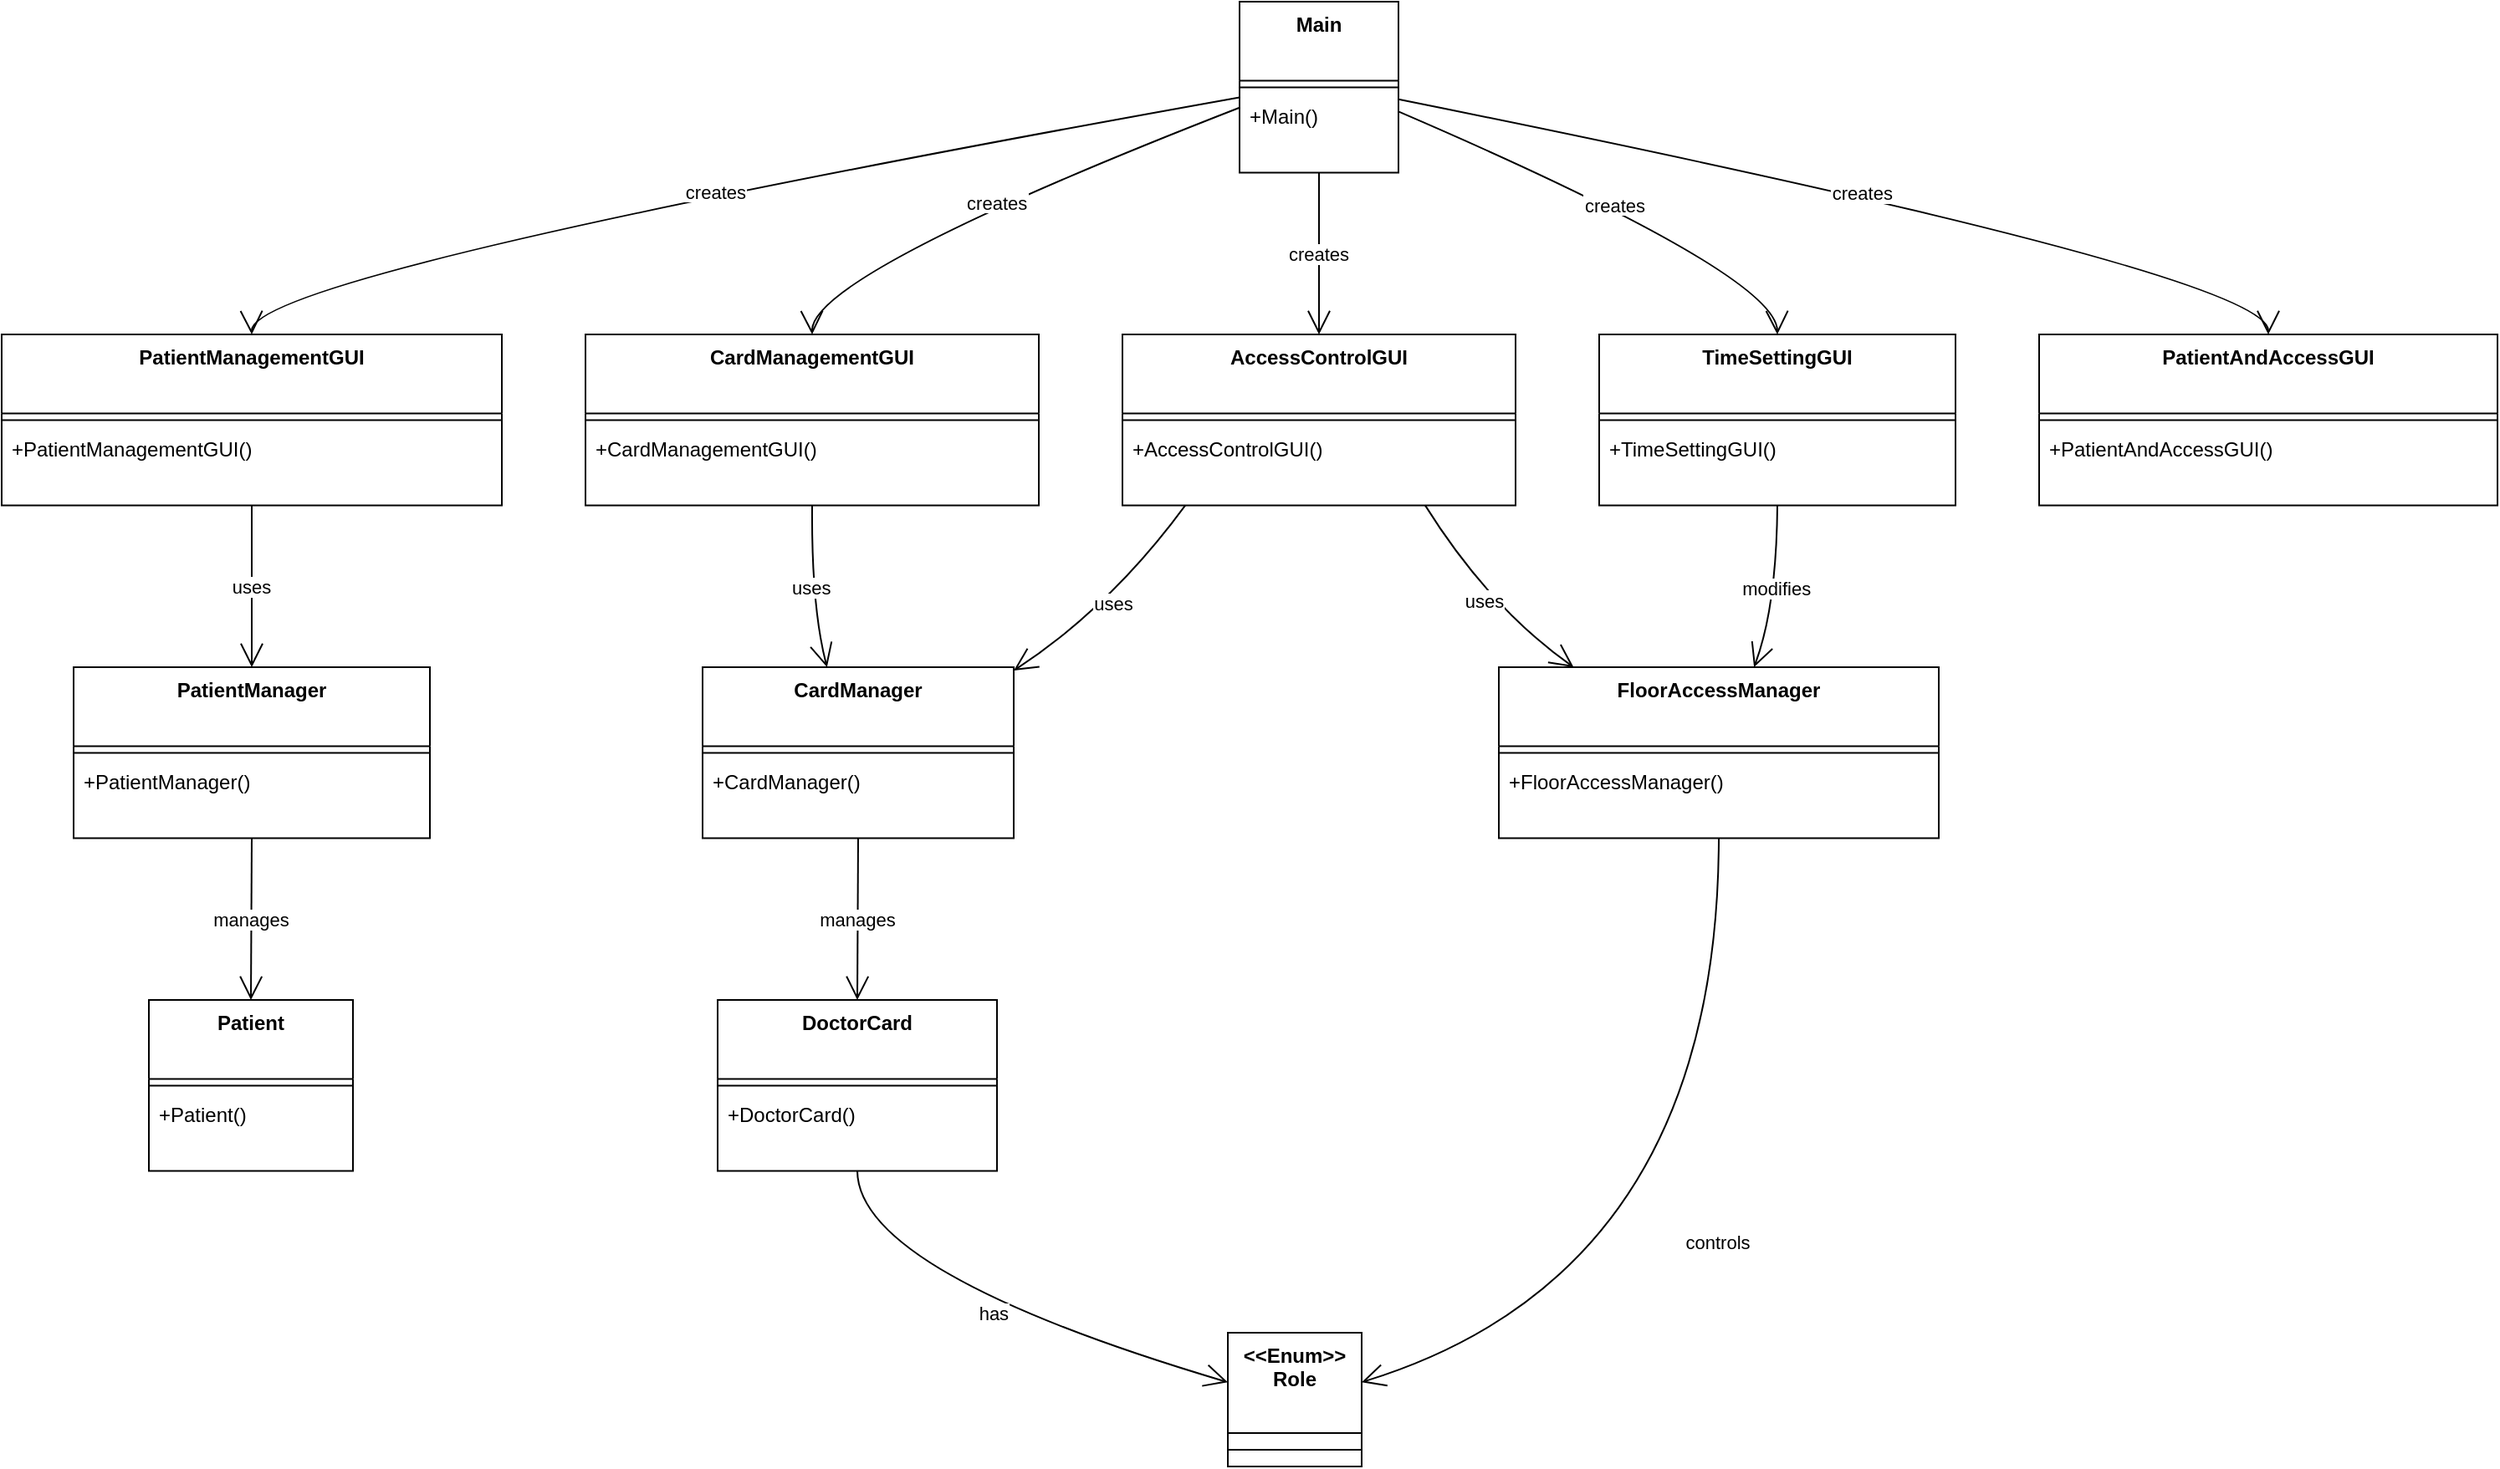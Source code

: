 <mxfile version="26.0.16">
  <diagram name="Page-1" id="L0kBNDUl-OlxQrCFC4NG">
    <mxGraphModel dx="1687" dy="868" grid="1" gridSize="10" guides="1" tooltips="1" connect="1" arrows="1" fold="1" page="1" pageScale="1" pageWidth="850" pageHeight="1100" math="0" shadow="0">
      <root>
        <mxCell id="0" />
        <mxCell id="1" parent="0" />
        <mxCell id="6nYdl9-kLl9mEXdUdbPc-1" value="Main" style="swimlane;fontStyle=1;align=center;verticalAlign=top;childLayout=stackLayout;horizontal=1;startSize=47.2;horizontalStack=0;resizeParent=1;resizeParentMax=0;resizeLast=0;collapsible=0;marginBottom=0;" vertex="1" parent="1">
          <mxGeometry x="760" y="480" width="95" height="102.2" as="geometry" />
        </mxCell>
        <mxCell id="6nYdl9-kLl9mEXdUdbPc-2" style="line;strokeWidth=1;fillColor=none;align=left;verticalAlign=middle;spacingTop=-1;spacingLeft=3;spacingRight=3;rotatable=0;labelPosition=right;points=[];portConstraint=eastwest;strokeColor=inherit;" vertex="1" parent="6nYdl9-kLl9mEXdUdbPc-1">
          <mxGeometry y="47.2" width="95" height="8" as="geometry" />
        </mxCell>
        <mxCell id="6nYdl9-kLl9mEXdUdbPc-3" value="+Main()" style="text;strokeColor=none;fillColor=none;align=left;verticalAlign=top;spacingLeft=4;spacingRight=4;overflow=hidden;rotatable=0;points=[[0,0.5],[1,0.5]];portConstraint=eastwest;" vertex="1" parent="6nYdl9-kLl9mEXdUdbPc-1">
          <mxGeometry y="55.2" width="95" height="47" as="geometry" />
        </mxCell>
        <mxCell id="6nYdl9-kLl9mEXdUdbPc-4" value="PatientManagementGUI" style="swimlane;fontStyle=1;align=center;verticalAlign=top;childLayout=stackLayout;horizontal=1;startSize=47.2;horizontalStack=0;resizeParent=1;resizeParentMax=0;resizeLast=0;collapsible=0;marginBottom=0;" vertex="1" parent="1">
          <mxGeometry x="20" y="679" width="299" height="102.2" as="geometry" />
        </mxCell>
        <mxCell id="6nYdl9-kLl9mEXdUdbPc-5" style="line;strokeWidth=1;fillColor=none;align=left;verticalAlign=middle;spacingTop=-1;spacingLeft=3;spacingRight=3;rotatable=0;labelPosition=right;points=[];portConstraint=eastwest;strokeColor=inherit;" vertex="1" parent="6nYdl9-kLl9mEXdUdbPc-4">
          <mxGeometry y="47.2" width="299" height="8" as="geometry" />
        </mxCell>
        <mxCell id="6nYdl9-kLl9mEXdUdbPc-6" value="+PatientManagementGUI()" style="text;strokeColor=none;fillColor=none;align=left;verticalAlign=top;spacingLeft=4;spacingRight=4;overflow=hidden;rotatable=0;points=[[0,0.5],[1,0.5]];portConstraint=eastwest;" vertex="1" parent="6nYdl9-kLl9mEXdUdbPc-4">
          <mxGeometry y="55.2" width="299" height="47" as="geometry" />
        </mxCell>
        <mxCell id="6nYdl9-kLl9mEXdUdbPc-7" value="CardManagementGUI" style="swimlane;fontStyle=1;align=center;verticalAlign=top;childLayout=stackLayout;horizontal=1;startSize=47.2;horizontalStack=0;resizeParent=1;resizeParentMax=0;resizeLast=0;collapsible=0;marginBottom=0;" vertex="1" parent="1">
          <mxGeometry x="369" y="679" width="271" height="102.2" as="geometry" />
        </mxCell>
        <mxCell id="6nYdl9-kLl9mEXdUdbPc-8" style="line;strokeWidth=1;fillColor=none;align=left;verticalAlign=middle;spacingTop=-1;spacingLeft=3;spacingRight=3;rotatable=0;labelPosition=right;points=[];portConstraint=eastwest;strokeColor=inherit;" vertex="1" parent="6nYdl9-kLl9mEXdUdbPc-7">
          <mxGeometry y="47.2" width="271" height="8" as="geometry" />
        </mxCell>
        <mxCell id="6nYdl9-kLl9mEXdUdbPc-9" value="+CardManagementGUI()" style="text;strokeColor=none;fillColor=none;align=left;verticalAlign=top;spacingLeft=4;spacingRight=4;overflow=hidden;rotatable=0;points=[[0,0.5],[1,0.5]];portConstraint=eastwest;" vertex="1" parent="6nYdl9-kLl9mEXdUdbPc-7">
          <mxGeometry y="55.2" width="271" height="47" as="geometry" />
        </mxCell>
        <mxCell id="6nYdl9-kLl9mEXdUdbPc-10" value="AccessControlGUI" style="swimlane;fontStyle=1;align=center;verticalAlign=top;childLayout=stackLayout;horizontal=1;startSize=47.2;horizontalStack=0;resizeParent=1;resizeParentMax=0;resizeLast=0;collapsible=0;marginBottom=0;" vertex="1" parent="1">
          <mxGeometry x="690" y="679" width="235" height="102.2" as="geometry" />
        </mxCell>
        <mxCell id="6nYdl9-kLl9mEXdUdbPc-11" style="line;strokeWidth=1;fillColor=none;align=left;verticalAlign=middle;spacingTop=-1;spacingLeft=3;spacingRight=3;rotatable=0;labelPosition=right;points=[];portConstraint=eastwest;strokeColor=inherit;" vertex="1" parent="6nYdl9-kLl9mEXdUdbPc-10">
          <mxGeometry y="47.2" width="235" height="8" as="geometry" />
        </mxCell>
        <mxCell id="6nYdl9-kLl9mEXdUdbPc-12" value="+AccessControlGUI()" style="text;strokeColor=none;fillColor=none;align=left;verticalAlign=top;spacingLeft=4;spacingRight=4;overflow=hidden;rotatable=0;points=[[0,0.5],[1,0.5]];portConstraint=eastwest;" vertex="1" parent="6nYdl9-kLl9mEXdUdbPc-10">
          <mxGeometry y="55.2" width="235" height="47" as="geometry" />
        </mxCell>
        <mxCell id="6nYdl9-kLl9mEXdUdbPc-13" value="TimeSettingGUI" style="swimlane;fontStyle=1;align=center;verticalAlign=top;childLayout=stackLayout;horizontal=1;startSize=47.2;horizontalStack=0;resizeParent=1;resizeParentMax=0;resizeLast=0;collapsible=0;marginBottom=0;" vertex="1" parent="1">
          <mxGeometry x="975" y="679" width="213" height="102.2" as="geometry" />
        </mxCell>
        <mxCell id="6nYdl9-kLl9mEXdUdbPc-14" style="line;strokeWidth=1;fillColor=none;align=left;verticalAlign=middle;spacingTop=-1;spacingLeft=3;spacingRight=3;rotatable=0;labelPosition=right;points=[];portConstraint=eastwest;strokeColor=inherit;" vertex="1" parent="6nYdl9-kLl9mEXdUdbPc-13">
          <mxGeometry y="47.2" width="213" height="8" as="geometry" />
        </mxCell>
        <mxCell id="6nYdl9-kLl9mEXdUdbPc-15" value="+TimeSettingGUI()" style="text;strokeColor=none;fillColor=none;align=left;verticalAlign=top;spacingLeft=4;spacingRight=4;overflow=hidden;rotatable=0;points=[[0,0.5],[1,0.5]];portConstraint=eastwest;" vertex="1" parent="6nYdl9-kLl9mEXdUdbPc-13">
          <mxGeometry y="55.2" width="213" height="47" as="geometry" />
        </mxCell>
        <mxCell id="6nYdl9-kLl9mEXdUdbPc-16" value="PatientAndAccessGUI" style="swimlane;fontStyle=1;align=center;verticalAlign=top;childLayout=stackLayout;horizontal=1;startSize=47.2;horizontalStack=0;resizeParent=1;resizeParentMax=0;resizeLast=0;collapsible=0;marginBottom=0;" vertex="1" parent="1">
          <mxGeometry x="1238" y="679" width="274" height="102.2" as="geometry" />
        </mxCell>
        <mxCell id="6nYdl9-kLl9mEXdUdbPc-17" style="line;strokeWidth=1;fillColor=none;align=left;verticalAlign=middle;spacingTop=-1;spacingLeft=3;spacingRight=3;rotatable=0;labelPosition=right;points=[];portConstraint=eastwest;strokeColor=inherit;" vertex="1" parent="6nYdl9-kLl9mEXdUdbPc-16">
          <mxGeometry y="47.2" width="274" height="8" as="geometry" />
        </mxCell>
        <mxCell id="6nYdl9-kLl9mEXdUdbPc-18" value="+PatientAndAccessGUI()" style="text;strokeColor=none;fillColor=none;align=left;verticalAlign=top;spacingLeft=4;spacingRight=4;overflow=hidden;rotatable=0;points=[[0,0.5],[1,0.5]];portConstraint=eastwest;" vertex="1" parent="6nYdl9-kLl9mEXdUdbPc-16">
          <mxGeometry y="55.2" width="274" height="47" as="geometry" />
        </mxCell>
        <mxCell id="6nYdl9-kLl9mEXdUdbPc-19" value="PatientManager" style="swimlane;fontStyle=1;align=center;verticalAlign=top;childLayout=stackLayout;horizontal=1;startSize=47.2;horizontalStack=0;resizeParent=1;resizeParentMax=0;resizeLast=0;collapsible=0;marginBottom=0;" vertex="1" parent="1">
          <mxGeometry x="63" y="878" width="213" height="102.2" as="geometry" />
        </mxCell>
        <mxCell id="6nYdl9-kLl9mEXdUdbPc-20" style="line;strokeWidth=1;fillColor=none;align=left;verticalAlign=middle;spacingTop=-1;spacingLeft=3;spacingRight=3;rotatable=0;labelPosition=right;points=[];portConstraint=eastwest;strokeColor=inherit;" vertex="1" parent="6nYdl9-kLl9mEXdUdbPc-19">
          <mxGeometry y="47.2" width="213" height="8" as="geometry" />
        </mxCell>
        <mxCell id="6nYdl9-kLl9mEXdUdbPc-21" value="+PatientManager()" style="text;strokeColor=none;fillColor=none;align=left;verticalAlign=top;spacingLeft=4;spacingRight=4;overflow=hidden;rotatable=0;points=[[0,0.5],[1,0.5]];portConstraint=eastwest;" vertex="1" parent="6nYdl9-kLl9mEXdUdbPc-19">
          <mxGeometry y="55.2" width="213" height="47" as="geometry" />
        </mxCell>
        <mxCell id="6nYdl9-kLl9mEXdUdbPc-22" value="CardManager" style="swimlane;fontStyle=1;align=center;verticalAlign=top;childLayout=stackLayout;horizontal=1;startSize=47.2;horizontalStack=0;resizeParent=1;resizeParentMax=0;resizeLast=0;collapsible=0;marginBottom=0;" vertex="1" parent="1">
          <mxGeometry x="439" y="878" width="186" height="102.2" as="geometry" />
        </mxCell>
        <mxCell id="6nYdl9-kLl9mEXdUdbPc-23" style="line;strokeWidth=1;fillColor=none;align=left;verticalAlign=middle;spacingTop=-1;spacingLeft=3;spacingRight=3;rotatable=0;labelPosition=right;points=[];portConstraint=eastwest;strokeColor=inherit;" vertex="1" parent="6nYdl9-kLl9mEXdUdbPc-22">
          <mxGeometry y="47.2" width="186" height="8" as="geometry" />
        </mxCell>
        <mxCell id="6nYdl9-kLl9mEXdUdbPc-24" value="+CardManager()" style="text;strokeColor=none;fillColor=none;align=left;verticalAlign=top;spacingLeft=4;spacingRight=4;overflow=hidden;rotatable=0;points=[[0,0.5],[1,0.5]];portConstraint=eastwest;" vertex="1" parent="6nYdl9-kLl9mEXdUdbPc-22">
          <mxGeometry y="55.2" width="186" height="47" as="geometry" />
        </mxCell>
        <mxCell id="6nYdl9-kLl9mEXdUdbPc-25" value="FloorAccessManager" style="swimlane;fontStyle=1;align=center;verticalAlign=top;childLayout=stackLayout;horizontal=1;startSize=47.2;horizontalStack=0;resizeParent=1;resizeParentMax=0;resizeLast=0;collapsible=0;marginBottom=0;" vertex="1" parent="1">
          <mxGeometry x="915" y="878" width="263" height="102.2" as="geometry" />
        </mxCell>
        <mxCell id="6nYdl9-kLl9mEXdUdbPc-26" style="line;strokeWidth=1;fillColor=none;align=left;verticalAlign=middle;spacingTop=-1;spacingLeft=3;spacingRight=3;rotatable=0;labelPosition=right;points=[];portConstraint=eastwest;strokeColor=inherit;" vertex="1" parent="6nYdl9-kLl9mEXdUdbPc-25">
          <mxGeometry y="47.2" width="263" height="8" as="geometry" />
        </mxCell>
        <mxCell id="6nYdl9-kLl9mEXdUdbPc-27" value="+FloorAccessManager()" style="text;strokeColor=none;fillColor=none;align=left;verticalAlign=top;spacingLeft=4;spacingRight=4;overflow=hidden;rotatable=0;points=[[0,0.5],[1,0.5]];portConstraint=eastwest;" vertex="1" parent="6nYdl9-kLl9mEXdUdbPc-25">
          <mxGeometry y="55.2" width="263" height="47" as="geometry" />
        </mxCell>
        <mxCell id="6nYdl9-kLl9mEXdUdbPc-28" value="DoctorCard" style="swimlane;fontStyle=1;align=center;verticalAlign=top;childLayout=stackLayout;horizontal=1;startSize=47.2;horizontalStack=0;resizeParent=1;resizeParentMax=0;resizeLast=0;collapsible=0;marginBottom=0;" vertex="1" parent="1">
          <mxGeometry x="448" y="1077" width="167" height="102.2" as="geometry" />
        </mxCell>
        <mxCell id="6nYdl9-kLl9mEXdUdbPc-29" style="line;strokeWidth=1;fillColor=none;align=left;verticalAlign=middle;spacingTop=-1;spacingLeft=3;spacingRight=3;rotatable=0;labelPosition=right;points=[];portConstraint=eastwest;strokeColor=inherit;" vertex="1" parent="6nYdl9-kLl9mEXdUdbPc-28">
          <mxGeometry y="47.2" width="167" height="8" as="geometry" />
        </mxCell>
        <mxCell id="6nYdl9-kLl9mEXdUdbPc-30" value="+DoctorCard()" style="text;strokeColor=none;fillColor=none;align=left;verticalAlign=top;spacingLeft=4;spacingRight=4;overflow=hidden;rotatable=0;points=[[0,0.5],[1,0.5]];portConstraint=eastwest;" vertex="1" parent="6nYdl9-kLl9mEXdUdbPc-28">
          <mxGeometry y="55.2" width="167" height="47" as="geometry" />
        </mxCell>
        <mxCell id="6nYdl9-kLl9mEXdUdbPc-31" value="Patient" style="swimlane;fontStyle=1;align=center;verticalAlign=top;childLayout=stackLayout;horizontal=1;startSize=47.2;horizontalStack=0;resizeParent=1;resizeParentMax=0;resizeLast=0;collapsible=0;marginBottom=0;" vertex="1" parent="1">
          <mxGeometry x="108" y="1077" width="122" height="102.2" as="geometry" />
        </mxCell>
        <mxCell id="6nYdl9-kLl9mEXdUdbPc-32" style="line;strokeWidth=1;fillColor=none;align=left;verticalAlign=middle;spacingTop=-1;spacingLeft=3;spacingRight=3;rotatable=0;labelPosition=right;points=[];portConstraint=eastwest;strokeColor=inherit;" vertex="1" parent="6nYdl9-kLl9mEXdUdbPc-31">
          <mxGeometry y="47.2" width="122" height="8" as="geometry" />
        </mxCell>
        <mxCell id="6nYdl9-kLl9mEXdUdbPc-33" value="+Patient()" style="text;strokeColor=none;fillColor=none;align=left;verticalAlign=top;spacingLeft=4;spacingRight=4;overflow=hidden;rotatable=0;points=[[0,0.5],[1,0.5]];portConstraint=eastwest;" vertex="1" parent="6nYdl9-kLl9mEXdUdbPc-31">
          <mxGeometry y="55.2" width="122" height="47" as="geometry" />
        </mxCell>
        <mxCell id="6nYdl9-kLl9mEXdUdbPc-34" value="&lt;&lt;Enum&gt;&gt;&#xa;Role" style="swimlane;fontStyle=1;align=center;verticalAlign=top;childLayout=stackLayout;horizontal=1;startSize=60;horizontalStack=0;resizeParent=1;resizeParentMax=0;resizeLast=0;collapsible=0;marginBottom=0;" vertex="1" parent="1">
          <mxGeometry x="753" y="1276" width="80" height="80" as="geometry" />
        </mxCell>
        <mxCell id="6nYdl9-kLl9mEXdUdbPc-35" style="line;strokeWidth=1;fillColor=none;align=left;verticalAlign=middle;spacingTop=-1;spacingLeft=3;spacingRight=3;rotatable=0;labelPosition=right;points=[];portConstraint=eastwest;strokeColor=inherit;" vertex="1" parent="6nYdl9-kLl9mEXdUdbPc-34">
          <mxGeometry y="60" width="80" height="20" as="geometry" />
        </mxCell>
        <mxCell id="6nYdl9-kLl9mEXdUdbPc-36" value="creates" style="curved=1;startArrow=none;endArrow=open;endSize=12;exitX=0;exitY=0.56;entryX=0.5;entryY=0;rounded=0;" edge="1" parent="1" source="6nYdl9-kLl9mEXdUdbPc-1" target="6nYdl9-kLl9mEXdUdbPc-4">
          <mxGeometry relative="1" as="geometry">
            <Array as="points">
              <mxPoint x="169" y="643" />
            </Array>
          </mxGeometry>
        </mxCell>
        <mxCell id="6nYdl9-kLl9mEXdUdbPc-37" value="creates" style="curved=1;startArrow=none;endArrow=open;endSize=12;exitX=0;exitY=0.62;entryX=0.5;entryY=0;rounded=0;" edge="1" parent="1" source="6nYdl9-kLl9mEXdUdbPc-1" target="6nYdl9-kLl9mEXdUdbPc-7">
          <mxGeometry relative="1" as="geometry">
            <Array as="points">
              <mxPoint x="504" y="643" />
            </Array>
          </mxGeometry>
        </mxCell>
        <mxCell id="6nYdl9-kLl9mEXdUdbPc-38" value="creates" style="curved=1;startArrow=none;endArrow=open;endSize=12;exitX=0.5;exitY=1;entryX=0.5;entryY=0;rounded=0;" edge="1" parent="1" source="6nYdl9-kLl9mEXdUdbPc-1" target="6nYdl9-kLl9mEXdUdbPc-10">
          <mxGeometry relative="1" as="geometry">
            <Array as="points" />
          </mxGeometry>
        </mxCell>
        <mxCell id="6nYdl9-kLl9mEXdUdbPc-39" value="creates" style="curved=1;startArrow=none;endArrow=open;endSize=12;exitX=0.99;exitY=0.64;entryX=0.5;entryY=0;rounded=0;" edge="1" parent="1" source="6nYdl9-kLl9mEXdUdbPc-1" target="6nYdl9-kLl9mEXdUdbPc-13">
          <mxGeometry relative="1" as="geometry">
            <Array as="points">
              <mxPoint x="1081" y="643" />
            </Array>
          </mxGeometry>
        </mxCell>
        <mxCell id="6nYdl9-kLl9mEXdUdbPc-40" value="creates" style="curved=1;startArrow=none;endArrow=open;endSize=12;exitX=0.99;exitY=0.57;entryX=0.5;entryY=0;rounded=0;" edge="1" parent="1" source="6nYdl9-kLl9mEXdUdbPc-1" target="6nYdl9-kLl9mEXdUdbPc-16">
          <mxGeometry relative="1" as="geometry">
            <Array as="points">
              <mxPoint x="1375" y="643" />
            </Array>
          </mxGeometry>
        </mxCell>
        <mxCell id="6nYdl9-kLl9mEXdUdbPc-41" value="uses" style="curved=1;startArrow=none;endArrow=open;endSize=12;exitX=0.5;exitY=1;entryX=0.5;entryY=0;rounded=0;" edge="1" parent="1" source="6nYdl9-kLl9mEXdUdbPc-4" target="6nYdl9-kLl9mEXdUdbPc-19">
          <mxGeometry relative="1" as="geometry">
            <Array as="points" />
          </mxGeometry>
        </mxCell>
        <mxCell id="6nYdl9-kLl9mEXdUdbPc-42" value="uses" style="curved=1;startArrow=none;endArrow=open;endSize=12;exitX=0.5;exitY=1;entryX=0.4;entryY=0;rounded=0;" edge="1" parent="1" source="6nYdl9-kLl9mEXdUdbPc-7" target="6nYdl9-kLl9mEXdUdbPc-22">
          <mxGeometry relative="1" as="geometry">
            <Array as="points">
              <mxPoint x="504" y="842" />
            </Array>
          </mxGeometry>
        </mxCell>
        <mxCell id="6nYdl9-kLl9mEXdUdbPc-43" value="uses" style="curved=1;startArrow=none;endArrow=open;endSize=12;exitX=0.16;exitY=1;entryX=1;entryY=0.02;rounded=0;" edge="1" parent="1" source="6nYdl9-kLl9mEXdUdbPc-10" target="6nYdl9-kLl9mEXdUdbPc-22">
          <mxGeometry relative="1" as="geometry">
            <Array as="points">
              <mxPoint x="683" y="842" />
            </Array>
          </mxGeometry>
        </mxCell>
        <mxCell id="6nYdl9-kLl9mEXdUdbPc-44" value="uses" style="curved=1;startArrow=none;endArrow=open;endSize=12;exitX=0.77;exitY=1;entryX=0.17;entryY=0;rounded=0;" edge="1" parent="1" source="6nYdl9-kLl9mEXdUdbPc-10" target="6nYdl9-kLl9mEXdUdbPc-25">
          <mxGeometry relative="1" as="geometry">
            <Array as="points">
              <mxPoint x="909" y="842" />
            </Array>
          </mxGeometry>
        </mxCell>
        <mxCell id="6nYdl9-kLl9mEXdUdbPc-45" value="modifies" style="curved=1;startArrow=none;endArrow=open;endSize=12;exitX=0.5;exitY=1;entryX=0.58;entryY=0;rounded=0;" edge="1" parent="1" source="6nYdl9-kLl9mEXdUdbPc-13" target="6nYdl9-kLl9mEXdUdbPc-25">
          <mxGeometry relative="1" as="geometry">
            <Array as="points">
              <mxPoint x="1081" y="842" />
            </Array>
          </mxGeometry>
        </mxCell>
        <mxCell id="6nYdl9-kLl9mEXdUdbPc-46" value="manages" style="curved=1;startArrow=none;endArrow=open;endSize=12;exitX=0.5;exitY=1;entryX=0.5;entryY=0;rounded=0;" edge="1" parent="1" source="6nYdl9-kLl9mEXdUdbPc-19" target="6nYdl9-kLl9mEXdUdbPc-31">
          <mxGeometry relative="1" as="geometry">
            <Array as="points" />
          </mxGeometry>
        </mxCell>
        <mxCell id="6nYdl9-kLl9mEXdUdbPc-47" value="manages" style="curved=1;startArrow=none;endArrow=open;endSize=12;exitX=0.5;exitY=1;entryX=0.5;entryY=0;rounded=0;" edge="1" parent="1" source="6nYdl9-kLl9mEXdUdbPc-22" target="6nYdl9-kLl9mEXdUdbPc-28">
          <mxGeometry relative="1" as="geometry">
            <Array as="points" />
          </mxGeometry>
        </mxCell>
        <mxCell id="6nYdl9-kLl9mEXdUdbPc-48" value="has" style="curved=1;startArrow=none;endArrow=open;endSize=12;exitX=0.5;exitY=1;entryX=0;entryY=0.37;rounded=0;" edge="1" parent="1" source="6nYdl9-kLl9mEXdUdbPc-28" target="6nYdl9-kLl9mEXdUdbPc-34">
          <mxGeometry relative="1" as="geometry">
            <Array as="points">
              <mxPoint x="532" y="1240" />
            </Array>
          </mxGeometry>
        </mxCell>
        <mxCell id="6nYdl9-kLl9mEXdUdbPc-49" value="controls" style="curved=1;startArrow=none;endArrow=open;endSize=12;exitX=0.5;exitY=1;entryX=1;entryY=0.37;rounded=0;" edge="1" parent="1" source="6nYdl9-kLl9mEXdUdbPc-25" target="6nYdl9-kLl9mEXdUdbPc-34">
          <mxGeometry relative="1" as="geometry">
            <Array as="points">
              <mxPoint x="1046" y="1240" />
            </Array>
          </mxGeometry>
        </mxCell>
      </root>
    </mxGraphModel>
  </diagram>
</mxfile>
